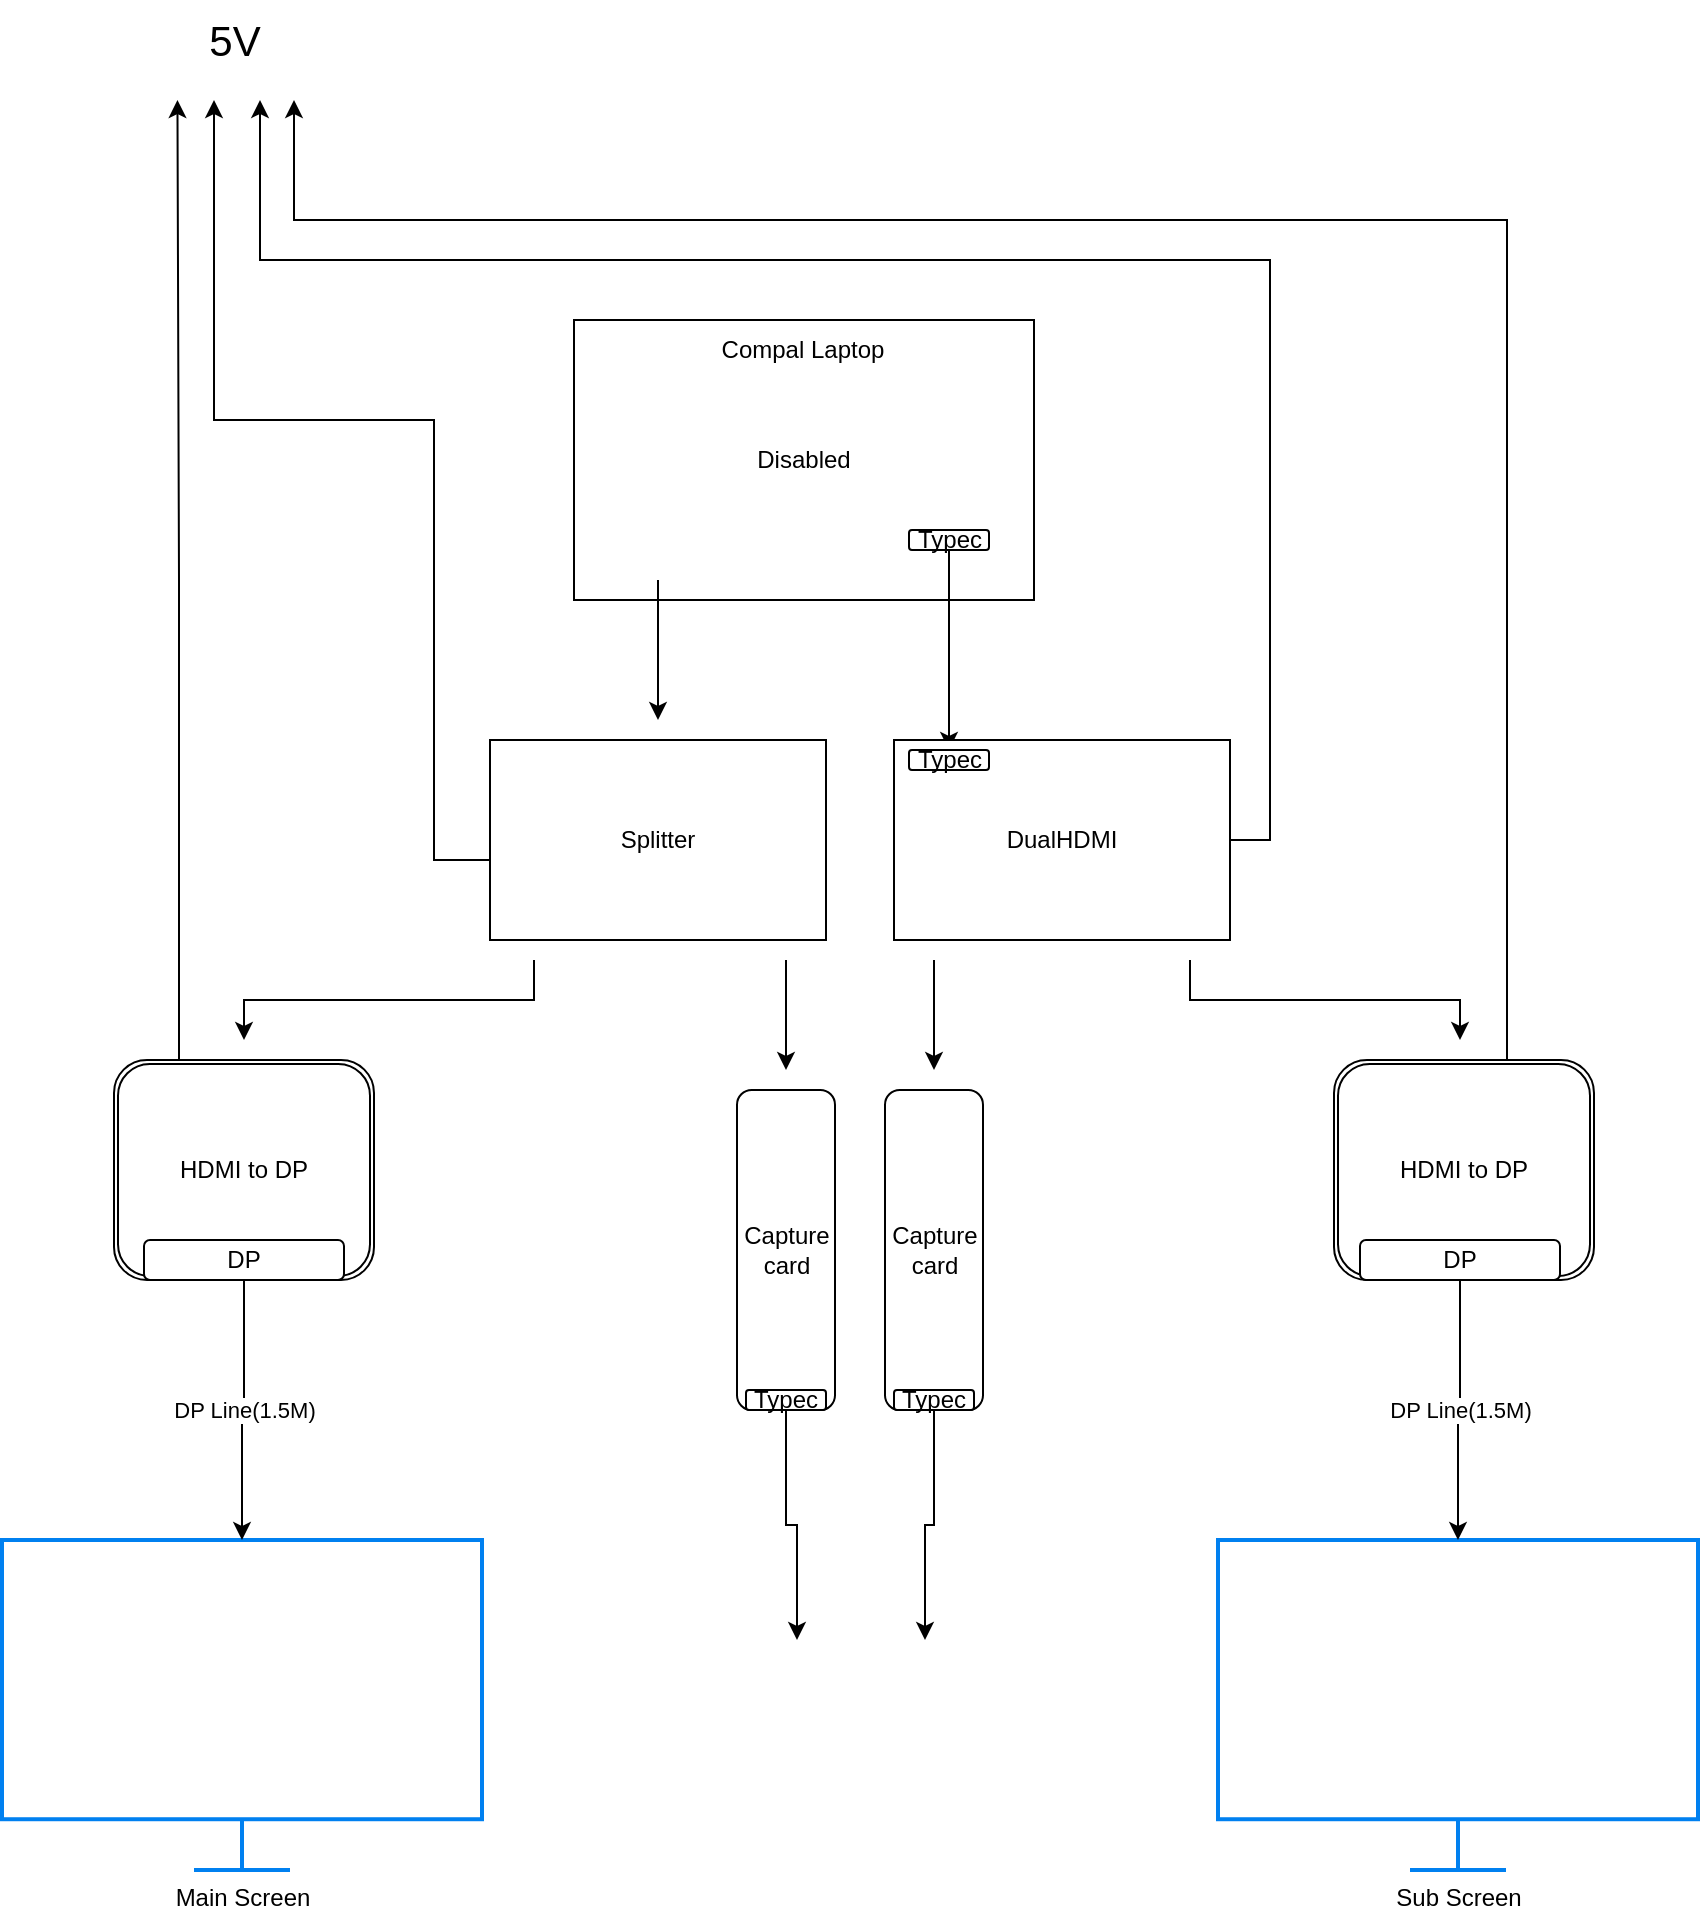 <mxfile version="21.2.9" type="github">
  <diagram name="Page-1" id="ZHrkb8M3doUFQccYnInZ">
    <mxGraphModel dx="2899" dy="1018" grid="1" gridSize="10" guides="1" tooltips="1" connect="1" arrows="1" fold="1" page="1" pageScale="1" pageWidth="827" pageHeight="1169" math="0" shadow="0">
      <root>
        <mxCell id="0" />
        <mxCell id="1" parent="0" />
        <mxCell id="SaD9-UyURZ3D5xDFc2nL-1" value="Disabled" style="rounded=0;whiteSpace=wrap;html=1;" parent="1" vertex="1">
          <mxGeometry x="240" y="200" width="230" height="140" as="geometry" />
        </mxCell>
        <mxCell id="SaD9-UyURZ3D5xDFc2nL-2" value="Compal Laptop" style="text;html=1;strokeColor=none;fillColor=none;align=center;verticalAlign=middle;whiteSpace=wrap;rounded=0;" parent="1" vertex="1">
          <mxGeometry x="302" y="200" width="105" height="30" as="geometry" />
        </mxCell>
        <mxCell id="SaD9-UyURZ3D5xDFc2nL-12" style="edgeStyle=orthogonalEdgeStyle;rounded=0;orthogonalLoop=1;jettySize=auto;html=1;exitX=0.5;exitY=1;exitDx=0;exitDy=0;" parent="1" source="SaD9-UyURZ3D5xDFc2nL-4" target="SaD9-UyURZ3D5xDFc2nL-9" edge="1">
          <mxGeometry relative="1" as="geometry" />
        </mxCell>
        <mxCell id="SaD9-UyURZ3D5xDFc2nL-4" value="" style="shape=image;html=1;verticalAlign=top;verticalLabelPosition=bottom;labelBackgroundColor=#ffffff;imageAspect=0;aspect=fixed;image=https://cdn1.iconfinder.com/data/icons/bootstrap-vol-3/16/hdmi-128.png" parent="1" vertex="1">
          <mxGeometry x="262" y="290" width="40" height="40" as="geometry" />
        </mxCell>
        <mxCell id="SaD9-UyURZ3D5xDFc2nL-15" style="edgeStyle=orthogonalEdgeStyle;rounded=0;orthogonalLoop=1;jettySize=auto;html=1;exitX=0.5;exitY=1;exitDx=0;exitDy=0;entryX=0.5;entryY=0;entryDx=0;entryDy=0;" parent="1" source="SaD9-UyURZ3D5xDFc2nL-7" target="SaD9-UyURZ3D5xDFc2nL-14" edge="1">
          <mxGeometry relative="1" as="geometry" />
        </mxCell>
        <mxCell id="SaD9-UyURZ3D5xDFc2nL-7" value="Typec" style="rounded=1;whiteSpace=wrap;html=1;" parent="1" vertex="1">
          <mxGeometry x="407.5" y="305" width="40" height="10" as="geometry" />
        </mxCell>
        <mxCell id="CkLI3NQmUDIv4lDxEzW_-19" style="edgeStyle=orthogonalEdgeStyle;rounded=0;orthogonalLoop=1;jettySize=auto;html=1;exitX=0;exitY=0.25;exitDx=0;exitDy=0;" edge="1" parent="1" source="SaD9-UyURZ3D5xDFc2nL-8">
          <mxGeometry relative="1" as="geometry">
            <mxPoint x="60" y="90" as="targetPoint" />
            <Array as="points">
              <mxPoint x="240" y="435" />
              <mxPoint x="240" y="470" />
              <mxPoint x="170" y="470" />
              <mxPoint x="170" y="250" />
              <mxPoint x="60" y="250" />
            </Array>
          </mxGeometry>
        </mxCell>
        <mxCell id="SaD9-UyURZ3D5xDFc2nL-8" value="Splitter" style="rounded=0;whiteSpace=wrap;html=1;" parent="1" vertex="1">
          <mxGeometry x="198" y="410" width="168" height="100" as="geometry" />
        </mxCell>
        <mxCell id="SaD9-UyURZ3D5xDFc2nL-9" value="" style="shape=image;html=1;verticalAlign=top;verticalLabelPosition=bottom;labelBackgroundColor=#ffffff;imageAspect=0;aspect=fixed;image=https://cdn1.iconfinder.com/data/icons/bootstrap-vol-3/16/hdmi-128.png" parent="1" vertex="1">
          <mxGeometry x="262" y="400" width="40" height="40" as="geometry" />
        </mxCell>
        <mxCell id="SaD9-UyURZ3D5xDFc2nL-38" style="edgeStyle=orthogonalEdgeStyle;rounded=0;orthogonalLoop=1;jettySize=auto;html=1;exitX=0.5;exitY=1;exitDx=0;exitDy=0;entryX=0.5;entryY=0;entryDx=0;entryDy=0;" parent="1" source="SaD9-UyURZ3D5xDFc2nL-10" target="SaD9-UyURZ3D5xDFc2nL-33" edge="1">
          <mxGeometry relative="1" as="geometry" />
        </mxCell>
        <mxCell id="SaD9-UyURZ3D5xDFc2nL-10" value="" style="shape=image;html=1;verticalAlign=top;verticalLabelPosition=bottom;labelBackgroundColor=#ffffff;imageAspect=0;aspect=fixed;image=https://cdn1.iconfinder.com/data/icons/bootstrap-vol-3/16/hdmi-128.png" parent="1" vertex="1">
          <mxGeometry x="326" y="480" width="40" height="40" as="geometry" />
        </mxCell>
        <mxCell id="SaD9-UyURZ3D5xDFc2nL-25" style="edgeStyle=orthogonalEdgeStyle;rounded=0;orthogonalLoop=1;jettySize=auto;html=1;exitX=0.5;exitY=1;exitDx=0;exitDy=0;entryX=0.5;entryY=0;entryDx=0;entryDy=0;" parent="1" source="SaD9-UyURZ3D5xDFc2nL-11" target="SaD9-UyURZ3D5xDFc2nL-23" edge="1">
          <mxGeometry relative="1" as="geometry" />
        </mxCell>
        <mxCell id="SaD9-UyURZ3D5xDFc2nL-11" value="" style="shape=image;html=1;verticalAlign=top;verticalLabelPosition=bottom;labelBackgroundColor=#ffffff;imageAspect=0;aspect=fixed;image=https://cdn1.iconfinder.com/data/icons/bootstrap-vol-3/16/hdmi-128.png" parent="1" vertex="1">
          <mxGeometry x="200" y="480" width="40" height="40" as="geometry" />
        </mxCell>
        <mxCell id="CkLI3NQmUDIv4lDxEzW_-21" style="edgeStyle=orthogonalEdgeStyle;rounded=0;orthogonalLoop=1;jettySize=auto;html=1;exitX=1;exitY=0.5;exitDx=0;exitDy=0;" edge="1" parent="1" source="SaD9-UyURZ3D5xDFc2nL-13">
          <mxGeometry relative="1" as="geometry">
            <mxPoint x="83" y="90" as="targetPoint" />
            <Array as="points">
              <mxPoint x="588" y="460" />
              <mxPoint x="588" y="170" />
              <mxPoint x="83" y="170" />
            </Array>
          </mxGeometry>
        </mxCell>
        <mxCell id="SaD9-UyURZ3D5xDFc2nL-13" value="DualHDMI" style="rounded=0;whiteSpace=wrap;html=1;" parent="1" vertex="1">
          <mxGeometry x="400" y="410" width="168" height="100" as="geometry" />
        </mxCell>
        <mxCell id="SaD9-UyURZ3D5xDFc2nL-14" value="Typec" style="rounded=1;whiteSpace=wrap;html=1;" parent="1" vertex="1">
          <mxGeometry x="407.5" y="415" width="40" height="10" as="geometry" />
        </mxCell>
        <mxCell id="SaD9-UyURZ3D5xDFc2nL-39" style="edgeStyle=orthogonalEdgeStyle;rounded=0;orthogonalLoop=1;jettySize=auto;html=1;exitX=0.5;exitY=1;exitDx=0;exitDy=0;entryX=0.5;entryY=0;entryDx=0;entryDy=0;" parent="1" source="SaD9-UyURZ3D5xDFc2nL-16" target="SaD9-UyURZ3D5xDFc2nL-36" edge="1">
          <mxGeometry relative="1" as="geometry" />
        </mxCell>
        <mxCell id="SaD9-UyURZ3D5xDFc2nL-16" value="" style="shape=image;html=1;verticalAlign=top;verticalLabelPosition=bottom;labelBackgroundColor=#ffffff;imageAspect=0;aspect=fixed;image=https://cdn1.iconfinder.com/data/icons/bootstrap-vol-3/16/hdmi-128.png" parent="1" vertex="1">
          <mxGeometry x="400" y="480" width="40" height="40" as="geometry" />
        </mxCell>
        <mxCell id="SaD9-UyURZ3D5xDFc2nL-29" style="edgeStyle=orthogonalEdgeStyle;rounded=0;orthogonalLoop=1;jettySize=auto;html=1;exitX=0.5;exitY=1;exitDx=0;exitDy=0;entryX=0.5;entryY=0;entryDx=0;entryDy=0;" parent="1" source="SaD9-UyURZ3D5xDFc2nL-17" target="SaD9-UyURZ3D5xDFc2nL-27" edge="1">
          <mxGeometry relative="1" as="geometry" />
        </mxCell>
        <mxCell id="SaD9-UyURZ3D5xDFc2nL-17" value="" style="shape=image;html=1;verticalAlign=top;verticalLabelPosition=bottom;labelBackgroundColor=#ffffff;imageAspect=0;aspect=fixed;image=https://cdn1.iconfinder.com/data/icons/bootstrap-vol-3/16/hdmi-128.png" parent="1" vertex="1">
          <mxGeometry x="528" y="480" width="40" height="40" as="geometry" />
        </mxCell>
        <mxCell id="SaD9-UyURZ3D5xDFc2nL-20" value="Main Screen" style="html=1;verticalLabelPosition=bottom;align=center;labelBackgroundColor=#ffffff;verticalAlign=top;strokeWidth=2;strokeColor=#0080F0;shadow=0;dashed=0;shape=mxgraph.ios7.icons.monitor;" parent="1" vertex="1">
          <mxGeometry x="-46" y="810" width="240" height="165" as="geometry" />
        </mxCell>
        <mxCell id="SaD9-UyURZ3D5xDFc2nL-21" value="Sub Screen" style="html=1;verticalLabelPosition=bottom;align=center;labelBackgroundColor=#ffffff;verticalAlign=top;strokeWidth=2;strokeColor=#0080F0;shadow=0;dashed=0;shape=mxgraph.ios7.icons.monitor;" parent="1" vertex="1">
          <mxGeometry x="562" y="810" width="240" height="165" as="geometry" />
        </mxCell>
        <mxCell id="CkLI3NQmUDIv4lDxEzW_-17" style="edgeStyle=orthogonalEdgeStyle;rounded=0;orthogonalLoop=1;jettySize=auto;html=1;exitX=0.25;exitY=0;exitDx=0;exitDy=0;" edge="1" parent="1" source="SaD9-UyURZ3D5xDFc2nL-22">
          <mxGeometry relative="1" as="geometry">
            <mxPoint x="41.727" y="90" as="targetPoint" />
          </mxGeometry>
        </mxCell>
        <mxCell id="SaD9-UyURZ3D5xDFc2nL-22" value="HDMI to DP" style="shape=ext;double=1;rounded=1;whiteSpace=wrap;html=1;" parent="1" vertex="1">
          <mxGeometry x="10" y="570" width="130" height="110" as="geometry" />
        </mxCell>
        <mxCell id="SaD9-UyURZ3D5xDFc2nL-23" value="" style="shape=image;html=1;verticalAlign=top;verticalLabelPosition=bottom;labelBackgroundColor=#ffffff;imageAspect=0;aspect=fixed;image=https://cdn1.iconfinder.com/data/icons/bootstrap-vol-3/16/hdmi-128.png" parent="1" vertex="1">
          <mxGeometry x="55" y="560" width="40" height="40" as="geometry" />
        </mxCell>
        <mxCell id="SaD9-UyURZ3D5xDFc2nL-31" value="DP Line(1.5M)" style="edgeStyle=orthogonalEdgeStyle;rounded=0;orthogonalLoop=1;jettySize=auto;html=1;exitX=0.5;exitY=1;exitDx=0;exitDy=0;" parent="1" source="SaD9-UyURZ3D5xDFc2nL-24" target="SaD9-UyURZ3D5xDFc2nL-20" edge="1">
          <mxGeometry relative="1" as="geometry" />
        </mxCell>
        <mxCell id="SaD9-UyURZ3D5xDFc2nL-24" value="DP" style="rounded=1;whiteSpace=wrap;html=1;" parent="1" vertex="1">
          <mxGeometry x="25" y="660" width="100" height="20" as="geometry" />
        </mxCell>
        <mxCell id="CkLI3NQmUDIv4lDxEzW_-18" style="edgeStyle=orthogonalEdgeStyle;rounded=0;orthogonalLoop=1;jettySize=auto;html=1;exitX=0.75;exitY=0;exitDx=0;exitDy=0;" edge="1" parent="1">
          <mxGeometry relative="1" as="geometry">
            <mxPoint x="100" y="90" as="targetPoint" />
            <mxPoint x="706.5" y="570" as="sourcePoint" />
            <Array as="points">
              <mxPoint x="707" y="150" />
              <mxPoint x="100" y="150" />
              <mxPoint x="100" y="90" />
            </Array>
          </mxGeometry>
        </mxCell>
        <mxCell id="SaD9-UyURZ3D5xDFc2nL-26" value="HDMI to DP" style="shape=ext;double=1;rounded=1;whiteSpace=wrap;html=1;" parent="1" vertex="1">
          <mxGeometry x="620" y="570" width="130" height="110" as="geometry" />
        </mxCell>
        <mxCell id="SaD9-UyURZ3D5xDFc2nL-27" value="" style="shape=image;html=1;verticalAlign=top;verticalLabelPosition=bottom;labelBackgroundColor=#ffffff;imageAspect=0;aspect=fixed;image=https://cdn1.iconfinder.com/data/icons/bootstrap-vol-3/16/hdmi-128.png" parent="1" vertex="1">
          <mxGeometry x="663" y="560" width="40" height="40" as="geometry" />
        </mxCell>
        <mxCell id="SaD9-UyURZ3D5xDFc2nL-30" value="DP Line(1.5M)" style="edgeStyle=orthogonalEdgeStyle;rounded=0;orthogonalLoop=1;jettySize=auto;html=1;exitX=0.5;exitY=1;exitDx=0;exitDy=0;" parent="1" source="SaD9-UyURZ3D5xDFc2nL-28" target="SaD9-UyURZ3D5xDFc2nL-21" edge="1">
          <mxGeometry relative="1" as="geometry" />
        </mxCell>
        <mxCell id="SaD9-UyURZ3D5xDFc2nL-28" value="DP" style="rounded=1;whiteSpace=wrap;html=1;" parent="1" vertex="1">
          <mxGeometry x="633" y="660" width="100" height="20" as="geometry" />
        </mxCell>
        <mxCell id="SaD9-UyURZ3D5xDFc2nL-32" value="Capture&lt;br&gt;card" style="rounded=1;whiteSpace=wrap;html=1;" parent="1" vertex="1">
          <mxGeometry x="321.5" y="585" width="49" height="160" as="geometry" />
        </mxCell>
        <mxCell id="SaD9-UyURZ3D5xDFc2nL-33" value="" style="shape=image;html=1;verticalAlign=top;verticalLabelPosition=bottom;labelBackgroundColor=#ffffff;imageAspect=0;aspect=fixed;image=https://cdn1.iconfinder.com/data/icons/bootstrap-vol-3/16/hdmi-128.png" parent="1" vertex="1">
          <mxGeometry x="326" y="575" width="40" height="40" as="geometry" />
        </mxCell>
        <mxCell id="SaD9-UyURZ3D5xDFc2nL-41" style="edgeStyle=orthogonalEdgeStyle;rounded=0;orthogonalLoop=1;jettySize=auto;html=1;exitX=0.5;exitY=1;exitDx=0;exitDy=0;entryX=0.25;entryY=0;entryDx=0;entryDy=0;" parent="1" source="SaD9-UyURZ3D5xDFc2nL-34" target="SaD9-UyURZ3D5xDFc2nL-40" edge="1">
          <mxGeometry relative="1" as="geometry" />
        </mxCell>
        <mxCell id="SaD9-UyURZ3D5xDFc2nL-34" value="Typec" style="rounded=1;whiteSpace=wrap;html=1;" parent="1" vertex="1">
          <mxGeometry x="326" y="735" width="40" height="10" as="geometry" />
        </mxCell>
        <mxCell id="SaD9-UyURZ3D5xDFc2nL-35" value="Capture&lt;br&gt;card" style="rounded=1;whiteSpace=wrap;html=1;" parent="1" vertex="1">
          <mxGeometry x="395.5" y="585" width="49" height="160" as="geometry" />
        </mxCell>
        <mxCell id="SaD9-UyURZ3D5xDFc2nL-36" value="" style="shape=image;html=1;verticalAlign=top;verticalLabelPosition=bottom;labelBackgroundColor=#ffffff;imageAspect=0;aspect=fixed;image=https://cdn1.iconfinder.com/data/icons/bootstrap-vol-3/16/hdmi-128.png" parent="1" vertex="1">
          <mxGeometry x="400" y="575" width="40" height="40" as="geometry" />
        </mxCell>
        <mxCell id="SaD9-UyURZ3D5xDFc2nL-42" style="edgeStyle=orthogonalEdgeStyle;rounded=0;orthogonalLoop=1;jettySize=auto;html=1;exitX=0.5;exitY=1;exitDx=0;exitDy=0;entryX=0.75;entryY=0;entryDx=0;entryDy=0;" parent="1" source="SaD9-UyURZ3D5xDFc2nL-37" target="SaD9-UyURZ3D5xDFc2nL-40" edge="1">
          <mxGeometry relative="1" as="geometry" />
        </mxCell>
        <mxCell id="SaD9-UyURZ3D5xDFc2nL-37" value="Typec" style="rounded=1;whiteSpace=wrap;html=1;" parent="1" vertex="1">
          <mxGeometry x="400" y="735" width="40" height="10" as="geometry" />
        </mxCell>
        <mxCell id="SaD9-UyURZ3D5xDFc2nL-40" value="" style="shape=image;html=1;verticalAlign=top;verticalLabelPosition=bottom;labelBackgroundColor=#ffffff;imageAspect=0;aspect=fixed;image=https://cdn1.iconfinder.com/data/icons/uiux-001-solid/32/Camera-128.png" parent="1" vertex="1">
          <mxGeometry x="319.5" y="860" width="128" height="128" as="geometry" />
        </mxCell>
        <mxCell id="CkLI3NQmUDIv4lDxEzW_-20" value="5V" style="text;html=1;align=center;verticalAlign=middle;resizable=0;points=[];autosize=1;strokeColor=none;fillColor=none;strokeWidth=3;fontSize=21;" vertex="1" parent="1">
          <mxGeometry x="45" y="40" width="50" height="40" as="geometry" />
        </mxCell>
      </root>
    </mxGraphModel>
  </diagram>
</mxfile>
